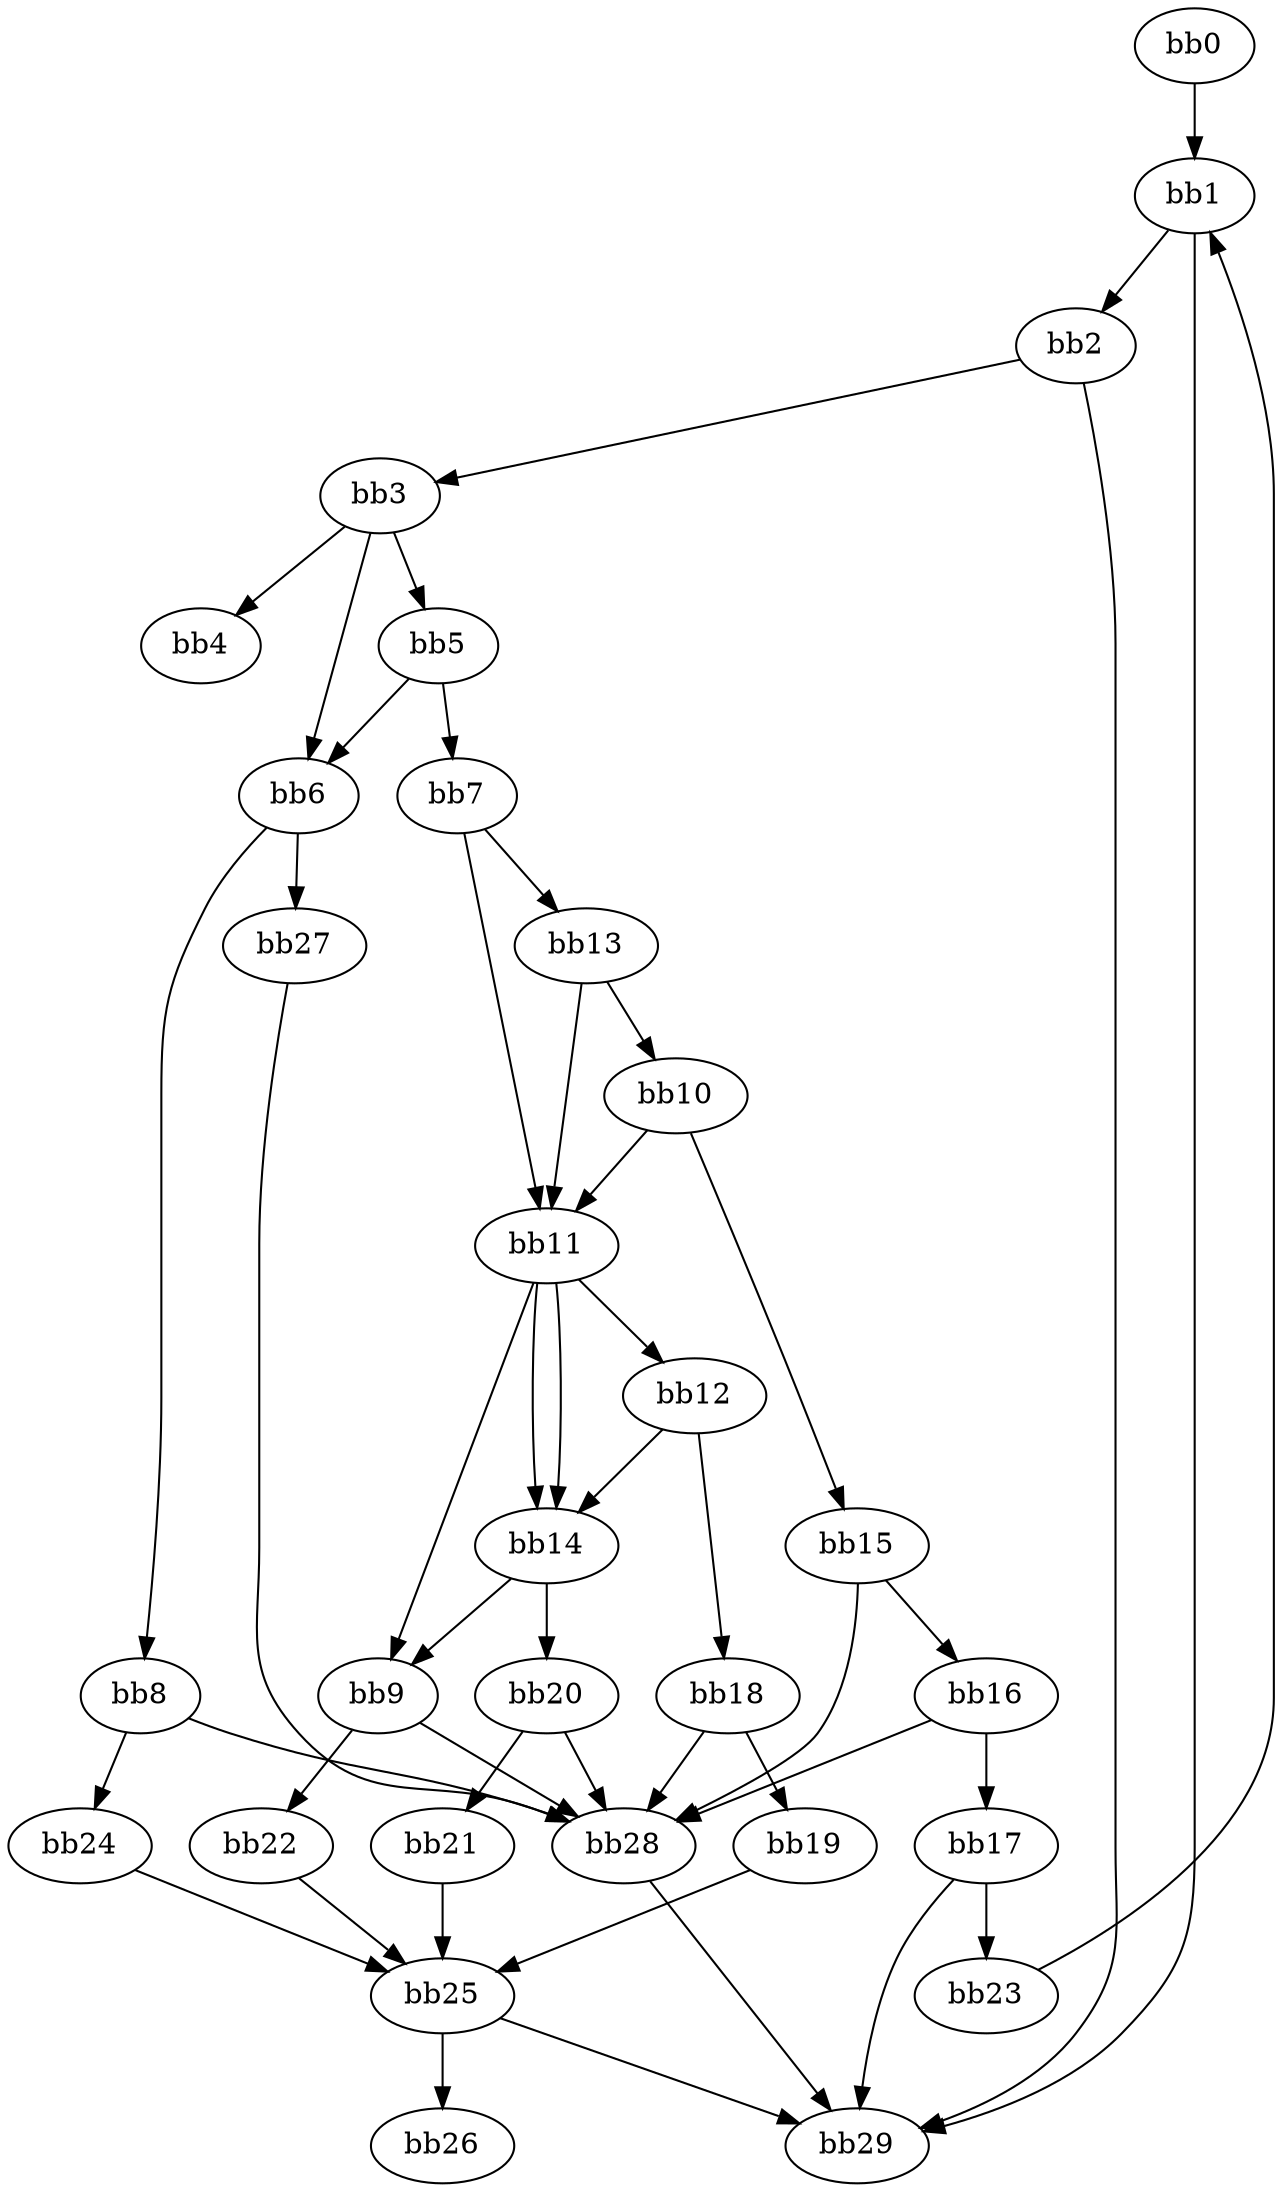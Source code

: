 digraph {
    0 [ label = "bb0\l" ]
    1 [ label = "bb1\l" ]
    2 [ label = "bb2\l" ]
    3 [ label = "bb3\l" ]
    4 [ label = "bb4\l" ]
    5 [ label = "bb5\l" ]
    6 [ label = "bb6\l" ]
    7 [ label = "bb7\l" ]
    8 [ label = "bb8\l" ]
    9 [ label = "bb9\l" ]
    10 [ label = "bb10\l" ]
    11 [ label = "bb11\l" ]
    12 [ label = "bb12\l" ]
    13 [ label = "bb13\l" ]
    14 [ label = "bb14\l" ]
    15 [ label = "bb15\l" ]
    16 [ label = "bb16\l" ]
    17 [ label = "bb17\l" ]
    18 [ label = "bb18\l" ]
    19 [ label = "bb19\l" ]
    20 [ label = "bb20\l" ]
    21 [ label = "bb21\l" ]
    22 [ label = "bb22\l" ]
    23 [ label = "bb23\l" ]
    24 [ label = "bb24\l" ]
    25 [ label = "bb25\l" ]
    26 [ label = "bb26\l" ]
    27 [ label = "bb27\l" ]
    28 [ label = "bb28\l" ]
    29 [ label = "bb29\l" ]
    0 -> 1 [ ]
    1 -> 2 [ ]
    1 -> 29 [ ]
    2 -> 3 [ ]
    2 -> 29 [ ]
    3 -> 4 [ ]
    3 -> 5 [ ]
    3 -> 6 [ ]
    5 -> 6 [ ]
    5 -> 7 [ ]
    6 -> 8 [ ]
    6 -> 27 [ ]
    7 -> 11 [ ]
    7 -> 13 [ ]
    8 -> 24 [ ]
    8 -> 28 [ ]
    9 -> 22 [ ]
    9 -> 28 [ ]
    10 -> 11 [ ]
    10 -> 15 [ ]
    11 -> 9 [ ]
    11 -> 12 [ ]
    11 -> 14 [ ]
    11 -> 14 [ ]
    12 -> 14 [ ]
    12 -> 18 [ ]
    13 -> 10 [ ]
    13 -> 11 [ ]
    14 -> 9 [ ]
    14 -> 20 [ ]
    15 -> 16 [ ]
    15 -> 28 [ ]
    16 -> 17 [ ]
    16 -> 28 [ ]
    17 -> 23 [ ]
    17 -> 29 [ ]
    18 -> 19 [ ]
    18 -> 28 [ ]
    19 -> 25 [ ]
    20 -> 21 [ ]
    20 -> 28 [ ]
    21 -> 25 [ ]
    22 -> 25 [ ]
    23 -> 1 [ ]
    24 -> 25 [ ]
    25 -> 26 [ ]
    25 -> 29 [ ]
    27 -> 28 [ ]
    28 -> 29 [ ]
}

